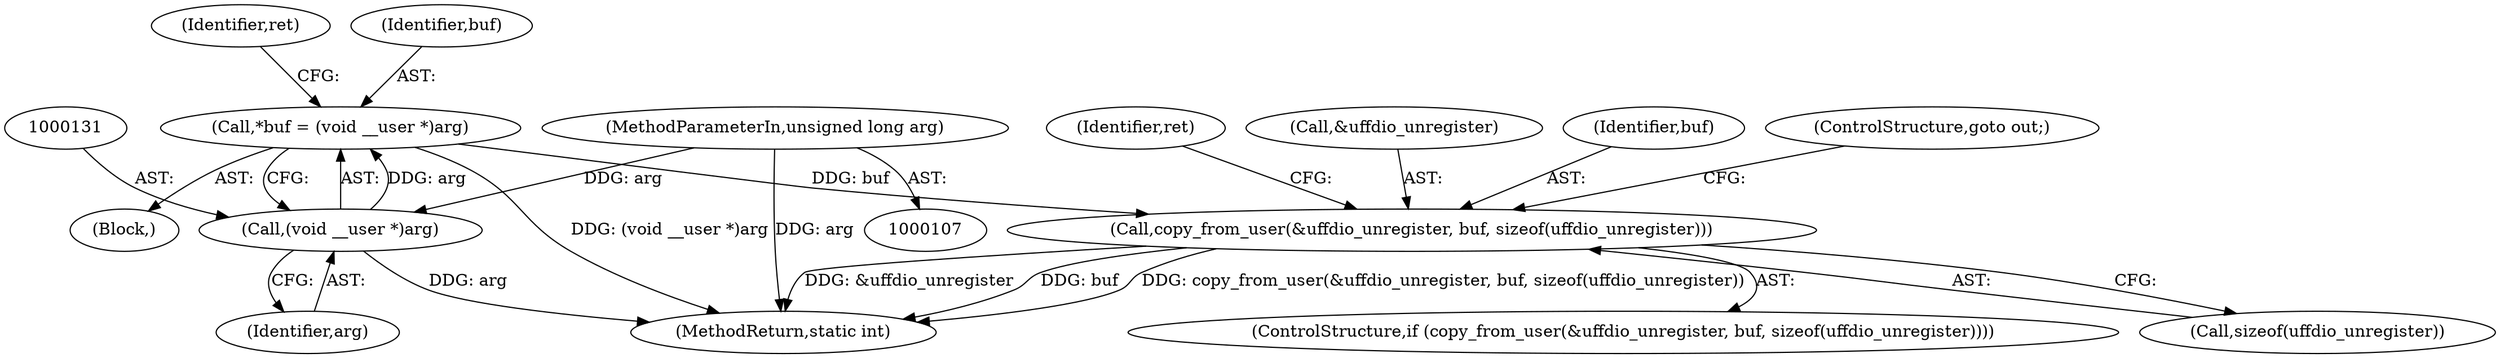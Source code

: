 digraph "0_linux_04f5866e41fb70690e28397487d8bd8eea7d712a_4@pointer" {
"1000128" [label="(Call,*buf = (void __user *)arg)"];
"1000130" [label="(Call,(void __user *)arg)"];
"1000109" [label="(MethodParameterIn,unsigned long arg)"];
"1000138" [label="(Call,copy_from_user(&uffdio_unregister, buf, sizeof(uffdio_unregister)))"];
"1000110" [label="(Block,)"];
"1000144" [label="(ControlStructure,goto out;)"];
"1000130" [label="(Call,(void __user *)arg)"];
"1000146" [label="(Identifier,ret)"];
"1000134" [label="(Identifier,ret)"];
"1000472" [label="(MethodReturn,static int)"];
"1000139" [label="(Call,&uffdio_unregister)"];
"1000132" [label="(Identifier,arg)"];
"1000128" [label="(Call,*buf = (void __user *)arg)"];
"1000138" [label="(Call,copy_from_user(&uffdio_unregister, buf, sizeof(uffdio_unregister)))"];
"1000141" [label="(Identifier,buf)"];
"1000129" [label="(Identifier,buf)"];
"1000137" [label="(ControlStructure,if (copy_from_user(&uffdio_unregister, buf, sizeof(uffdio_unregister))))"];
"1000142" [label="(Call,sizeof(uffdio_unregister))"];
"1000109" [label="(MethodParameterIn,unsigned long arg)"];
"1000128" -> "1000110"  [label="AST: "];
"1000128" -> "1000130"  [label="CFG: "];
"1000129" -> "1000128"  [label="AST: "];
"1000130" -> "1000128"  [label="AST: "];
"1000134" -> "1000128"  [label="CFG: "];
"1000128" -> "1000472"  [label="DDG: (void __user *)arg"];
"1000130" -> "1000128"  [label="DDG: arg"];
"1000128" -> "1000138"  [label="DDG: buf"];
"1000130" -> "1000132"  [label="CFG: "];
"1000131" -> "1000130"  [label="AST: "];
"1000132" -> "1000130"  [label="AST: "];
"1000130" -> "1000472"  [label="DDG: arg"];
"1000109" -> "1000130"  [label="DDG: arg"];
"1000109" -> "1000107"  [label="AST: "];
"1000109" -> "1000472"  [label="DDG: arg"];
"1000138" -> "1000137"  [label="AST: "];
"1000138" -> "1000142"  [label="CFG: "];
"1000139" -> "1000138"  [label="AST: "];
"1000141" -> "1000138"  [label="AST: "];
"1000142" -> "1000138"  [label="AST: "];
"1000144" -> "1000138"  [label="CFG: "];
"1000146" -> "1000138"  [label="CFG: "];
"1000138" -> "1000472"  [label="DDG: &uffdio_unregister"];
"1000138" -> "1000472"  [label="DDG: buf"];
"1000138" -> "1000472"  [label="DDG: copy_from_user(&uffdio_unregister, buf, sizeof(uffdio_unregister))"];
}
